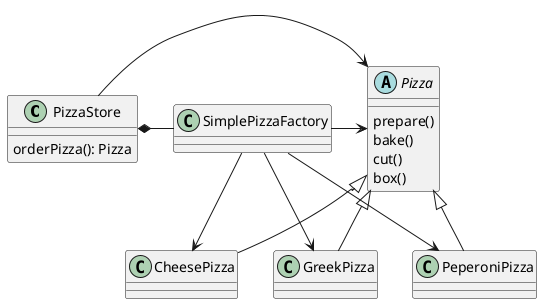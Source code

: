 @startuml

class PizzaStore
PizzaStore : orderPizza(): Pizza
class SimplePizzaFactory

abstract class Pizza{
    prepare()
    bake()
    cut()
    box()
}
class CheesePizza extends Pizza
class PeperoniPizza extends Pizza
class GreekPizza extends Pizza

PizzaStore -> Pizza
PizzaStore *- SimplePizzaFactory
SimplePizzaFactory -> Pizza
SimplePizzaFactory -> CheesePizza
SimplePizzaFactory -> GreekPizza
SimplePizzaFactory -> PeperoniPizza

@enduml